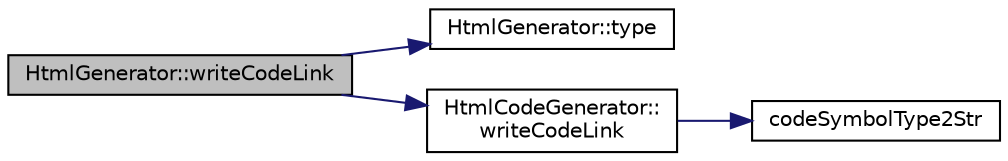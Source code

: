 digraph "HtmlGenerator::writeCodeLink"
{
 // LATEX_PDF_SIZE
  edge [fontname="Helvetica",fontsize="10",labelfontname="Helvetica",labelfontsize="10"];
  node [fontname="Helvetica",fontsize="10",shape=record];
  rankdir="LR";
  Node1 [label="HtmlGenerator::writeCodeLink",height=0.2,width=0.4,color="black", fillcolor="grey75", style="filled", fontcolor="black",tooltip=" "];
  Node1 -> Node2 [color="midnightblue",fontsize="10",style="solid",fontname="Helvetica"];
  Node2 [label="HtmlGenerator::type",height=0.2,width=0.4,color="black", fillcolor="white", style="filled",URL="$classHtmlGenerator.html#aae836d8c45209e95d047a4dfb5e09c33",tooltip=" "];
  Node1 -> Node3 [color="midnightblue",fontsize="10",style="solid",fontname="Helvetica"];
  Node3 [label="HtmlCodeGenerator::\lwriteCodeLink",height=0.2,width=0.4,color="black", fillcolor="white", style="filled",URL="$classHtmlCodeGenerator.html#ad3158349299c67608ca764f44d895230",tooltip=" "];
  Node3 -> Node4 [color="midnightblue",fontsize="10",style="solid",fontname="Helvetica"];
  Node4 [label="codeSymbolType2Str",height=0.2,width=0.4,color="black", fillcolor="white", style="filled",URL="$types_8h.html#a389e5ceddb8aa06e92dbb3f0de27601e",tooltip=" "];
}
